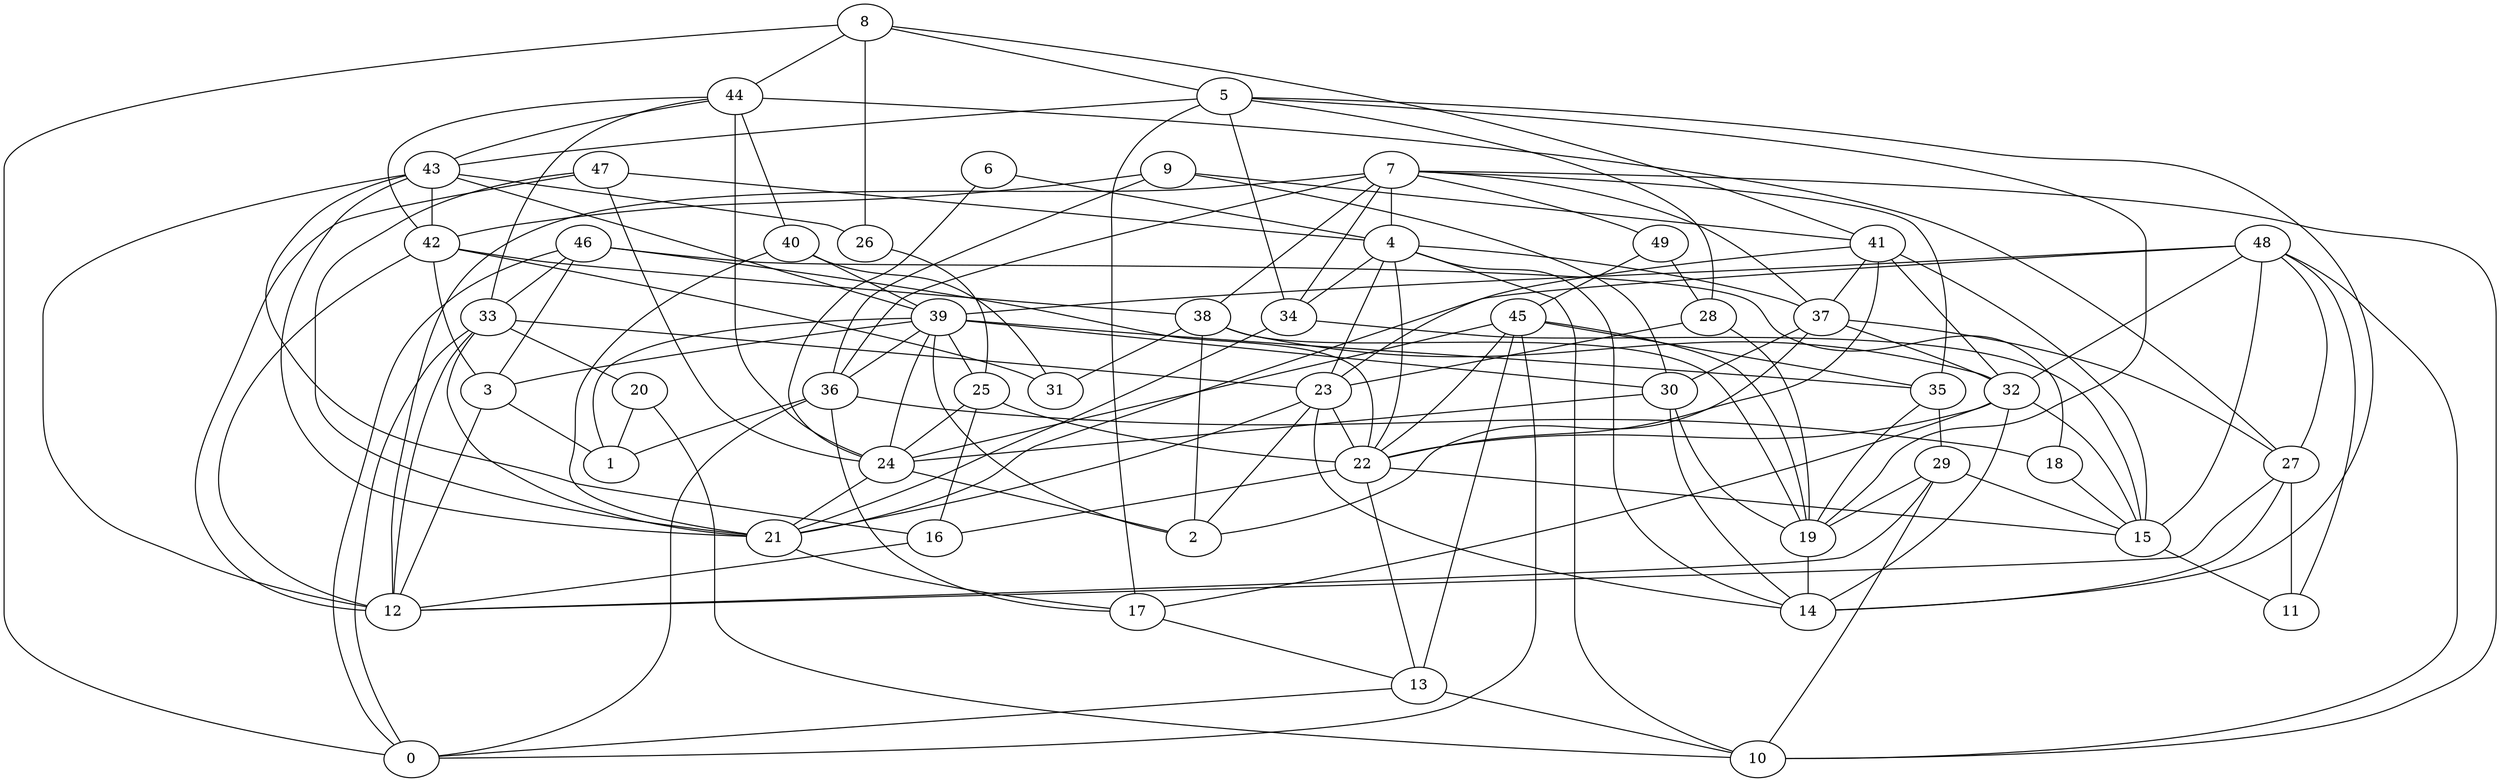digraph GG_graph {

subgraph G_graph {
edge [color = black]
"13" -> "0" [dir = none]
"22" -> "15" [dir = none]
"22" -> "16" [dir = none]
"22" -> "13" [dir = none]
"17" -> "13" [dir = none]
"40" -> "31" [dir = none]
"40" -> "39" [dir = none]
"40" -> "21" [dir = none]
"46" -> "22" [dir = none]
"46" -> "33" [dir = none]
"46" -> "18" [dir = none]
"46" -> "3" [dir = none]
"23" -> "22" [dir = none]
"23" -> "2" [dir = none]
"23" -> "21" [dir = none]
"23" -> "14" [dir = none]
"21" -> "17" [dir = none]
"20" -> "10" [dir = none]
"20" -> "1" [dir = none]
"25" -> "22" [dir = none]
"25" -> "16" [dir = none]
"35" -> "19" [dir = none]
"27" -> "12" [dir = none]
"27" -> "14" [dir = none]
"27" -> "11" [dir = none]
"29" -> "10" [dir = none]
"29" -> "19" [dir = none]
"29" -> "12" [dir = none]
"19" -> "14" [dir = none]
"37" -> "30" [dir = none]
"37" -> "2" [dir = none]
"37" -> "27" [dir = none]
"37" -> "32" [dir = none]
"8" -> "41" [dir = none]
"8" -> "0" [dir = none]
"8" -> "5" [dir = none]
"8" -> "26" [dir = none]
"38" -> "19" [dir = none]
"38" -> "32" [dir = none]
"36" -> "0" [dir = none]
"36" -> "17" [dir = none]
"36" -> "18" [dir = none]
"43" -> "26" [dir = none]
"43" -> "42" [dir = none]
"5" -> "34" [dir = none]
"5" -> "14" [dir = none]
"5" -> "28" [dir = none]
"5" -> "19" [dir = none]
"48" -> "27" [dir = none]
"48" -> "11" [dir = none]
"48" -> "21" [dir = none]
"48" -> "10" [dir = none]
"39" -> "1" [dir = none]
"39" -> "35" [dir = none]
"39" -> "2" [dir = none]
"39" -> "30" [dir = none]
"39" -> "25" [dir = none]
"9" -> "30" [dir = none]
"9" -> "42" [dir = none]
"4" -> "14" [dir = none]
"4" -> "22" [dir = none]
"4" -> "37" [dir = none]
"24" -> "2" [dir = none]
"44" -> "33" [dir = none]
"44" -> "43" [dir = none]
"44" -> "40" [dir = none]
"44" -> "24" [dir = none]
"30" -> "24" [dir = none]
"30" -> "19" [dir = none]
"6" -> "4" [dir = none]
"6" -> "24" [dir = none]
"45" -> "22" [dir = none]
"45" -> "13" [dir = none]
"45" -> "35" [dir = none]
"45" -> "24" [dir = none]
"45" -> "0" [dir = none]
"41" -> "37" [dir = none]
"28" -> "19" [dir = none]
"28" -> "23" [dir = none]
"7" -> "37" [dir = none]
"7" -> "34" [dir = none]
"32" -> "17" [dir = none]
"32" -> "14" [dir = none]
"32" -> "15" [dir = none]
"32" -> "22" [dir = none]
"34" -> "15" [dir = none]
"47" -> "21" [dir = none]
"47" -> "4" [dir = none]
"47" -> "12" [dir = none]
"33" -> "23" [dir = none]
"33" -> "20" [dir = none]
"33" -> "12" [dir = none]
"42" -> "3" [dir = none]
"42" -> "38" [dir = none]
"42" -> "12" [dir = none]
"42" -> "31" [dir = none]
"49" -> "45" [dir = none]
"49" -> "28" [dir = none]
"43" -> "21" [dir = none]
"13" -> "10" [dir = none]
"24" -> "21" [dir = none]
"43" -> "12" [dir = none]
"5" -> "17" [dir = none]
"7" -> "35" [dir = none]
"4" -> "34" [dir = none]
"36" -> "1" [dir = none]
"7" -> "38" [dir = none]
"4" -> "10" [dir = none]
"5" -> "43" [dir = none]
"39" -> "3" [dir = none]
"25" -> "24" [dir = none]
"33" -> "21" [dir = none]
"46" -> "0" [dir = none]
"16" -> "12" [dir = none]
"34" -> "21" [dir = none]
"48" -> "39" [dir = none]
"44" -> "42" [dir = none]
"7" -> "12" [dir = none]
"3" -> "1" [dir = none]
"18" -> "15" [dir = none]
"4" -> "23" [dir = none]
"8" -> "44" [dir = none]
"48" -> "15" [dir = none]
"33" -> "0" [dir = none]
"41" -> "23" [dir = none]
"15" -> "11" [dir = none]
"7" -> "49" [dir = none]
"7" -> "10" [dir = none]
"29" -> "15" [dir = none]
"3" -> "12" [dir = none]
"30" -> "14" [dir = none]
"44" -> "27" [dir = none]
"48" -> "32" [dir = none]
"41" -> "32" [dir = none]
"26" -> "25" [dir = none]
"47" -> "24" [dir = none]
"41" -> "15" [dir = none]
"39" -> "36" [dir = none]
"38" -> "31" [dir = none]
"43" -> "39" [dir = none]
"41" -> "22" [dir = none]
"35" -> "29" [dir = none]
"43" -> "16" [dir = none]
"39" -> "24" [dir = none]
"38" -> "2" [dir = none]
"9" -> "36" [dir = none]
"7" -> "36" [dir = none]
"9" -> "41" [dir = none]
"7" -> "4" [dir = none]
"45" -> "19" [dir = none]
}

}
